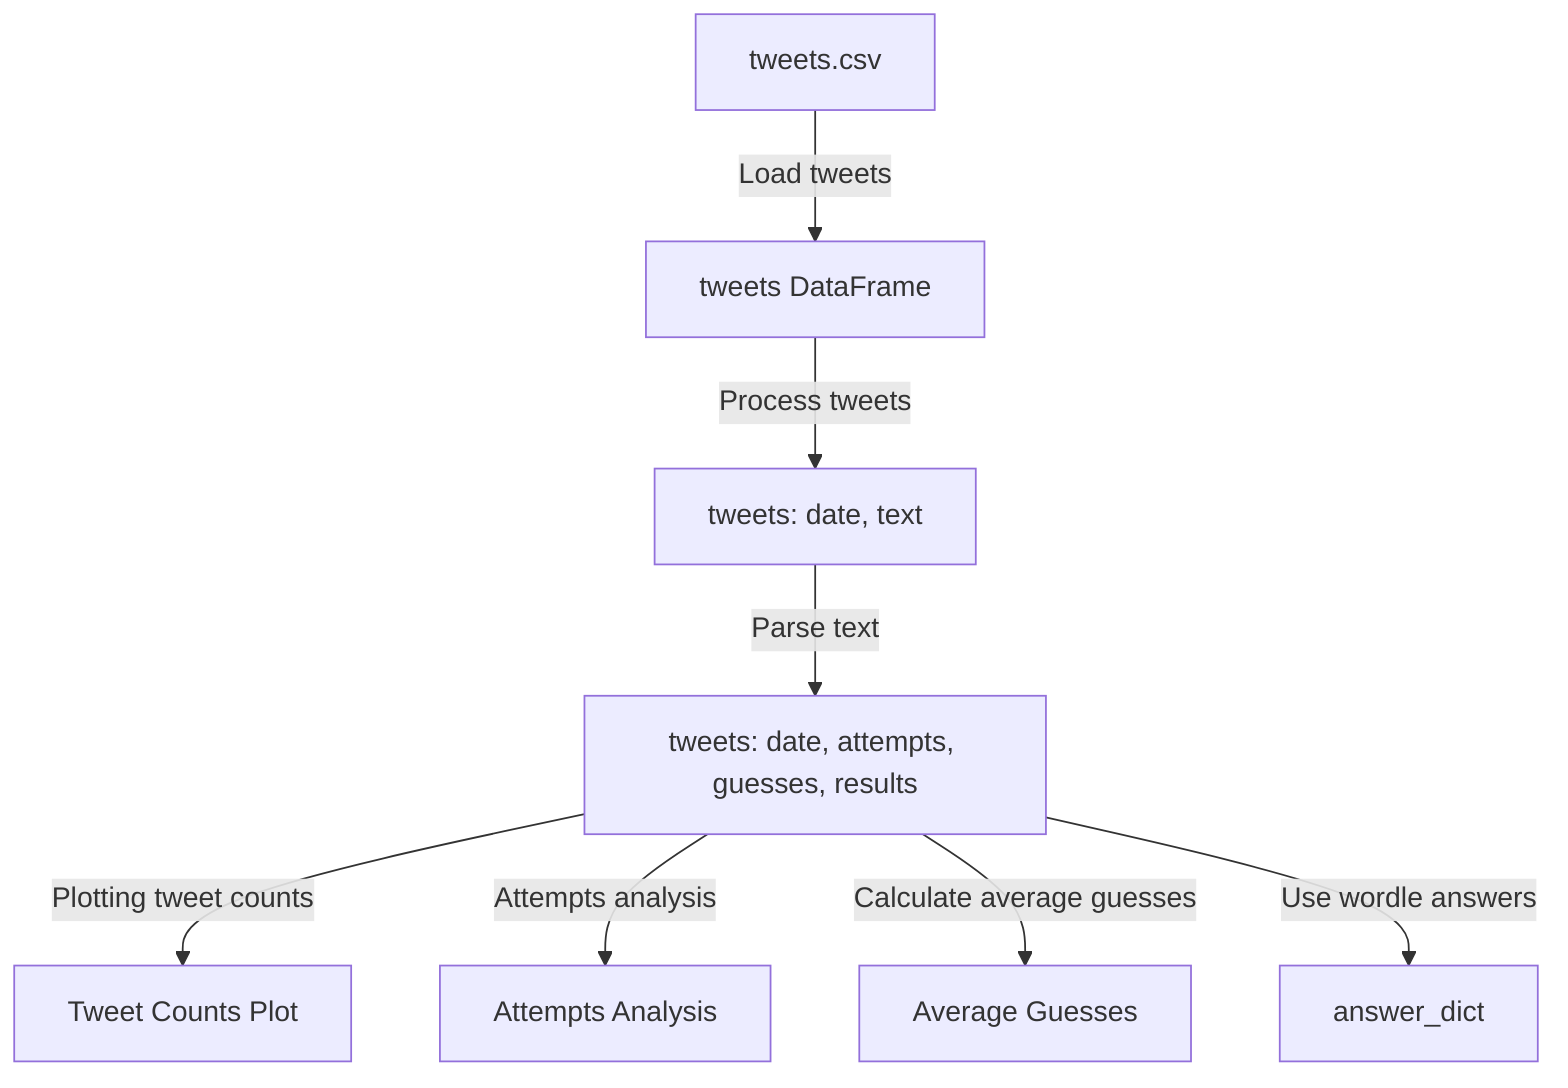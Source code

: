 flowchart TD
    %% This node represents the source of tweet data
    A["tweets.csv"] --> |"Load tweets"| B["tweets DataFrame"]
    
    %% Processing tweets
    B --> |"Process tweets"| C["tweets: date, text"]
    
    %% Parsing tweet text
    C --> |"Parse text"| D["tweets: date, attempts, guesses, results"]
    
    %% Data analysis steps
    D --> |"Plotting tweet counts"| E["Tweet Counts Plot"]
    D --> |"Attempts analysis"| F["Attempts Analysis"]
    D --> |"Calculate average guesses"| G["Average Guesses"]
    
    %% Dictionary with Wordle IDs
    H["answer_dict"]
    
    %% Relations and connections
    D --> |"Use wordle answers"| H